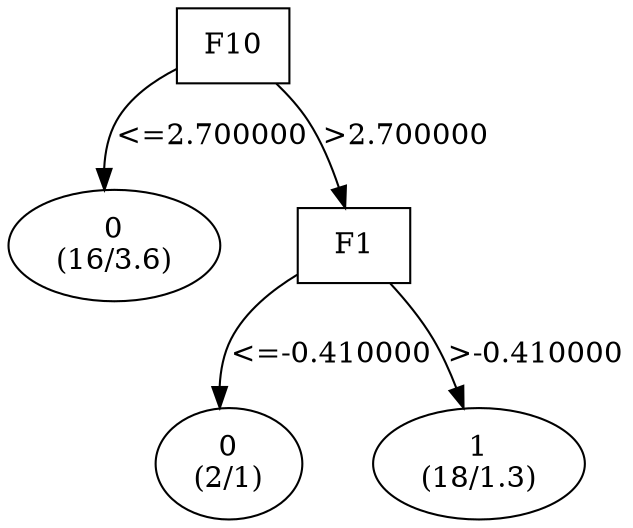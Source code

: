 digraph YaDT {
n0 [ shape=box, label="F10\n"]
n0 -> n1 [label="<=2.700000"]
n1 [ shape=ellipse, label="0\n(16/3.6)"]
n0 -> n2 [label=">2.700000"]
n2 [ shape=box, label="F1\n"]
n2 -> n3 [label="<=-0.410000"]
n3 [ shape=ellipse, label="0\n(2/1)"]
n2 -> n4 [label=">-0.410000"]
n4 [ shape=ellipse, label="1\n(18/1.3)"]
}
